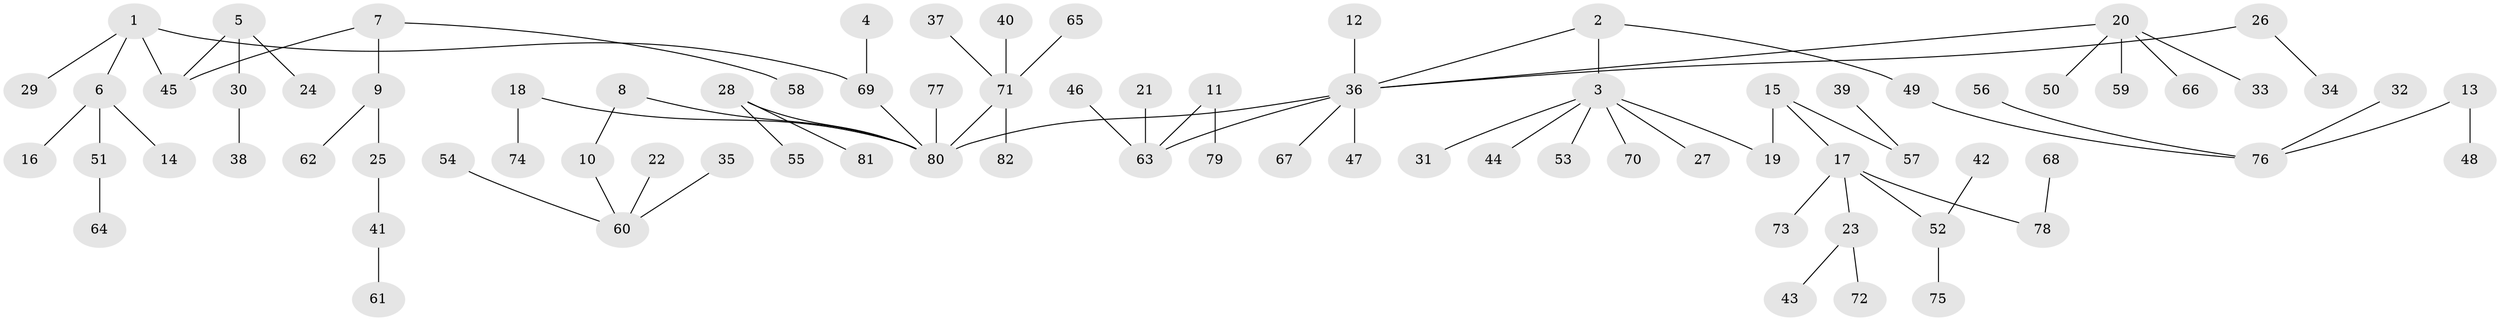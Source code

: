 // original degree distribution, {8: 0.008547008547008548, 9: 0.008547008547008548, 4: 0.06837606837606838, 3: 0.09401709401709402, 1: 0.5726495726495726, 7: 0.008547008547008548, 2: 0.18803418803418803, 5: 0.03418803418803419, 6: 0.017094017094017096}
// Generated by graph-tools (version 1.1) at 2025/37/03/04/25 23:37:22]
// undirected, 82 vertices, 81 edges
graph export_dot {
  node [color=gray90,style=filled];
  1;
  2;
  3;
  4;
  5;
  6;
  7;
  8;
  9;
  10;
  11;
  12;
  13;
  14;
  15;
  16;
  17;
  18;
  19;
  20;
  21;
  22;
  23;
  24;
  25;
  26;
  27;
  28;
  29;
  30;
  31;
  32;
  33;
  34;
  35;
  36;
  37;
  38;
  39;
  40;
  41;
  42;
  43;
  44;
  45;
  46;
  47;
  48;
  49;
  50;
  51;
  52;
  53;
  54;
  55;
  56;
  57;
  58;
  59;
  60;
  61;
  62;
  63;
  64;
  65;
  66;
  67;
  68;
  69;
  70;
  71;
  72;
  73;
  74;
  75;
  76;
  77;
  78;
  79;
  80;
  81;
  82;
  1 -- 6 [weight=1.0];
  1 -- 29 [weight=1.0];
  1 -- 45 [weight=1.0];
  1 -- 69 [weight=1.0];
  2 -- 3 [weight=1.0];
  2 -- 36 [weight=1.0];
  2 -- 49 [weight=1.0];
  3 -- 19 [weight=1.0];
  3 -- 27 [weight=1.0];
  3 -- 31 [weight=1.0];
  3 -- 44 [weight=1.0];
  3 -- 53 [weight=1.0];
  3 -- 70 [weight=1.0];
  4 -- 69 [weight=1.0];
  5 -- 24 [weight=1.0];
  5 -- 30 [weight=1.0];
  5 -- 45 [weight=1.0];
  6 -- 14 [weight=1.0];
  6 -- 16 [weight=1.0];
  6 -- 51 [weight=1.0];
  7 -- 9 [weight=1.0];
  7 -- 45 [weight=1.0];
  7 -- 58 [weight=1.0];
  8 -- 10 [weight=1.0];
  8 -- 80 [weight=1.0];
  9 -- 25 [weight=1.0];
  9 -- 62 [weight=1.0];
  10 -- 60 [weight=1.0];
  11 -- 63 [weight=1.0];
  11 -- 79 [weight=1.0];
  12 -- 36 [weight=1.0];
  13 -- 48 [weight=1.0];
  13 -- 76 [weight=1.0];
  15 -- 17 [weight=1.0];
  15 -- 19 [weight=1.0];
  15 -- 57 [weight=1.0];
  17 -- 23 [weight=1.0];
  17 -- 52 [weight=1.0];
  17 -- 73 [weight=1.0];
  17 -- 78 [weight=1.0];
  18 -- 74 [weight=1.0];
  18 -- 80 [weight=1.0];
  20 -- 33 [weight=1.0];
  20 -- 36 [weight=1.0];
  20 -- 50 [weight=1.0];
  20 -- 59 [weight=1.0];
  20 -- 66 [weight=1.0];
  21 -- 63 [weight=1.0];
  22 -- 60 [weight=1.0];
  23 -- 43 [weight=1.0];
  23 -- 72 [weight=1.0];
  25 -- 41 [weight=1.0];
  26 -- 34 [weight=1.0];
  26 -- 36 [weight=1.0];
  28 -- 55 [weight=1.0];
  28 -- 80 [weight=1.0];
  28 -- 81 [weight=1.0];
  30 -- 38 [weight=1.0];
  32 -- 76 [weight=1.0];
  35 -- 60 [weight=1.0];
  36 -- 47 [weight=1.0];
  36 -- 63 [weight=1.0];
  36 -- 67 [weight=1.0];
  36 -- 80 [weight=1.0];
  37 -- 71 [weight=1.0];
  39 -- 57 [weight=1.0];
  40 -- 71 [weight=1.0];
  41 -- 61 [weight=1.0];
  42 -- 52 [weight=1.0];
  46 -- 63 [weight=1.0];
  49 -- 76 [weight=1.0];
  51 -- 64 [weight=1.0];
  52 -- 75 [weight=1.0];
  54 -- 60 [weight=1.0];
  56 -- 76 [weight=1.0];
  65 -- 71 [weight=1.0];
  68 -- 78 [weight=1.0];
  69 -- 80 [weight=1.0];
  71 -- 80 [weight=1.0];
  71 -- 82 [weight=1.0];
  77 -- 80 [weight=1.0];
}

